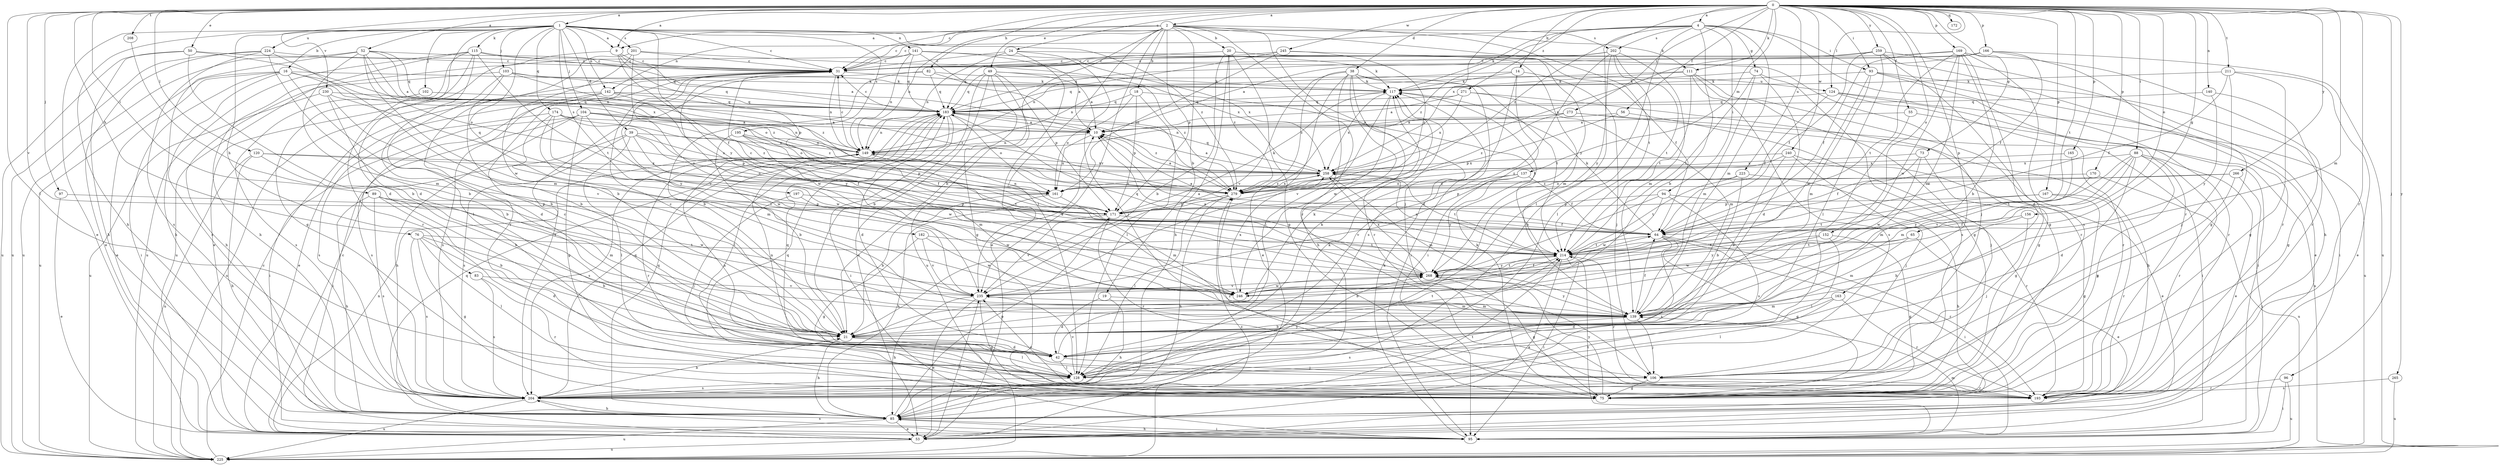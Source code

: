 strict digraph  {
0;
1;
2;
4;
9;
10;
14;
16;
18;
19;
20;
21;
24;
31;
38;
39;
42;
49;
50;
52;
53;
55;
56;
64;
65;
73;
74;
75;
76;
82;
83;
85;
88;
89;
93;
94;
95;
96;
97;
102;
103;
104;
106;
111;
115;
117;
120;
124;
128;
137;
139;
140;
141;
142;
149;
152;
156;
161;
163;
165;
166;
167;
169;
170;
171;
172;
174;
182;
183;
193;
195;
197;
201;
202;
204;
208;
211;
214;
223;
224;
225;
230;
235;
240;
245;
246;
258;
259;
265;
266;
268;
271;
273;
279;
0 -> 1  [label=a];
0 -> 2  [label=a];
0 -> 4  [label=a];
0 -> 9  [label=a];
0 -> 14  [label=b];
0 -> 24  [label=c];
0 -> 31  [label=c];
0 -> 38  [label=d];
0 -> 49  [label=e];
0 -> 50  [label=e];
0 -> 52  [label=e];
0 -> 55  [label=f];
0 -> 56  [label=f];
0 -> 65  [label=g];
0 -> 73  [label=g];
0 -> 76  [label=h];
0 -> 82  [label=h];
0 -> 88  [label=i];
0 -> 89  [label=i];
0 -> 93  [label=i];
0 -> 96  [label=j];
0 -> 97  [label=j];
0 -> 111  [label=k];
0 -> 120  [label=l];
0 -> 124  [label=l];
0 -> 128  [label=l];
0 -> 137  [label=m];
0 -> 139  [label=m];
0 -> 140  [label=n];
0 -> 152  [label=o];
0 -> 156  [label=o];
0 -> 163  [label=p];
0 -> 165  [label=p];
0 -> 166  [label=p];
0 -> 167  [label=p];
0 -> 169  [label=p];
0 -> 170  [label=p];
0 -> 172  [label=q];
0 -> 193  [label=r];
0 -> 208  [label=t];
0 -> 211  [label=t];
0 -> 214  [label=t];
0 -> 223  [label=u];
0 -> 230  [label=v];
0 -> 235  [label=v];
0 -> 240  [label=w];
0 -> 245  [label=w];
0 -> 258  [label=x];
0 -> 259  [label=y];
0 -> 265  [label=y];
0 -> 266  [label=y];
0 -> 271  [label=z];
0 -> 273  [label=z];
0 -> 279  [label=z];
1 -> 9  [label=a];
1 -> 16  [label=b];
1 -> 31  [label=c];
1 -> 39  [label=d];
1 -> 42  [label=d];
1 -> 53  [label=e];
1 -> 83  [label=h];
1 -> 85  [label=h];
1 -> 102  [label=j];
1 -> 103  [label=j];
1 -> 104  [label=j];
1 -> 111  [label=k];
1 -> 115  [label=k];
1 -> 141  [label=n];
1 -> 142  [label=n];
1 -> 174  [label=q];
1 -> 182  [label=q];
1 -> 195  [label=s];
1 -> 197  [label=s];
1 -> 201  [label=s];
1 -> 224  [label=u];
1 -> 268  [label=y];
1 -> 279  [label=z];
2 -> 9  [label=a];
2 -> 18  [label=b];
2 -> 19  [label=b];
2 -> 20  [label=b];
2 -> 21  [label=b];
2 -> 31  [label=c];
2 -> 106  [label=j];
2 -> 128  [label=l];
2 -> 142  [label=n];
2 -> 149  [label=n];
2 -> 171  [label=p];
2 -> 193  [label=r];
2 -> 202  [label=s];
2 -> 214  [label=t];
2 -> 235  [label=v];
2 -> 268  [label=y];
4 -> 21  [label=b];
4 -> 31  [label=c];
4 -> 74  [label=g];
4 -> 85  [label=h];
4 -> 93  [label=i];
4 -> 94  [label=i];
4 -> 117  [label=k];
4 -> 128  [label=l];
4 -> 139  [label=m];
4 -> 193  [label=r];
4 -> 202  [label=s];
4 -> 279  [label=z];
9 -> 31  [label=c];
9 -> 64  [label=f];
9 -> 171  [label=p];
9 -> 183  [label=q];
9 -> 225  [label=u];
10 -> 149  [label=n];
10 -> 161  [label=o];
14 -> 95  [label=i];
14 -> 106  [label=j];
14 -> 117  [label=k];
14 -> 183  [label=q];
14 -> 204  [label=s];
16 -> 21  [label=b];
16 -> 53  [label=e];
16 -> 95  [label=i];
16 -> 117  [label=k];
16 -> 161  [label=o];
16 -> 204  [label=s];
16 -> 225  [label=u];
16 -> 279  [label=z];
18 -> 128  [label=l];
18 -> 161  [label=o];
18 -> 171  [label=p];
18 -> 183  [label=q];
18 -> 214  [label=t];
19 -> 42  [label=d];
19 -> 85  [label=h];
19 -> 139  [label=m];
20 -> 21  [label=b];
20 -> 31  [label=c];
20 -> 64  [label=f];
20 -> 75  [label=g];
20 -> 85  [label=h];
20 -> 139  [label=m];
20 -> 279  [label=z];
21 -> 31  [label=c];
21 -> 42  [label=d];
21 -> 85  [label=h];
21 -> 117  [label=k];
21 -> 128  [label=l];
21 -> 214  [label=t];
24 -> 31  [label=c];
24 -> 53  [label=e];
24 -> 106  [label=j];
24 -> 117  [label=k];
24 -> 149  [label=n];
31 -> 117  [label=k];
31 -> 149  [label=n];
31 -> 235  [label=v];
31 -> 246  [label=w];
38 -> 53  [label=e];
38 -> 85  [label=h];
38 -> 95  [label=i];
38 -> 117  [label=k];
38 -> 128  [label=l];
38 -> 193  [label=r];
38 -> 214  [label=t];
38 -> 235  [label=v];
38 -> 279  [label=z];
39 -> 64  [label=f];
39 -> 95  [label=i];
39 -> 128  [label=l];
39 -> 149  [label=n];
39 -> 204  [label=s];
39 -> 246  [label=w];
39 -> 258  [label=x];
42 -> 31  [label=c];
42 -> 106  [label=j];
42 -> 117  [label=k];
42 -> 128  [label=l];
42 -> 149  [label=n];
49 -> 10  [label=a];
49 -> 21  [label=b];
49 -> 53  [label=e];
49 -> 75  [label=g];
49 -> 117  [label=k];
49 -> 171  [label=p];
49 -> 183  [label=q];
49 -> 225  [label=u];
50 -> 21  [label=b];
50 -> 31  [label=c];
50 -> 85  [label=h];
50 -> 225  [label=u];
50 -> 258  [label=x];
52 -> 10  [label=a];
52 -> 31  [label=c];
52 -> 85  [label=h];
52 -> 139  [label=m];
52 -> 149  [label=n];
52 -> 161  [label=o];
52 -> 183  [label=q];
52 -> 225  [label=u];
52 -> 246  [label=w];
53 -> 31  [label=c];
53 -> 149  [label=n];
53 -> 183  [label=q];
53 -> 225  [label=u];
53 -> 235  [label=v];
55 -> 10  [label=a];
55 -> 128  [label=l];
55 -> 225  [label=u];
56 -> 10  [label=a];
56 -> 106  [label=j];
56 -> 171  [label=p];
64 -> 10  [label=a];
64 -> 31  [label=c];
64 -> 75  [label=g];
64 -> 95  [label=i];
64 -> 117  [label=k];
64 -> 193  [label=r];
64 -> 204  [label=s];
64 -> 214  [label=t];
65 -> 53  [label=e];
65 -> 139  [label=m];
65 -> 214  [label=t];
65 -> 268  [label=y];
73 -> 64  [label=f];
73 -> 75  [label=g];
73 -> 246  [label=w];
73 -> 258  [label=x];
74 -> 42  [label=d];
74 -> 117  [label=k];
74 -> 139  [label=m];
74 -> 204  [label=s];
74 -> 214  [label=t];
75 -> 117  [label=k];
75 -> 183  [label=q];
75 -> 268  [label=y];
75 -> 279  [label=z];
76 -> 21  [label=b];
76 -> 42  [label=d];
76 -> 75  [label=g];
76 -> 128  [label=l];
76 -> 204  [label=s];
76 -> 214  [label=t];
82 -> 21  [label=b];
82 -> 183  [label=q];
82 -> 204  [label=s];
82 -> 279  [label=z];
82 -> 124  [label=u];
83 -> 193  [label=r];
83 -> 204  [label=s];
83 -> 235  [label=v];
85 -> 53  [label=e];
85 -> 95  [label=i];
85 -> 171  [label=p];
85 -> 183  [label=q];
85 -> 214  [label=t];
85 -> 225  [label=u];
88 -> 42  [label=d];
88 -> 53  [label=e];
88 -> 75  [label=g];
88 -> 139  [label=m];
88 -> 193  [label=r];
88 -> 214  [label=t];
88 -> 235  [label=v];
88 -> 258  [label=x];
89 -> 21  [label=b];
89 -> 85  [label=h];
89 -> 139  [label=m];
89 -> 171  [label=p];
89 -> 204  [label=s];
89 -> 246  [label=w];
93 -> 53  [label=e];
93 -> 95  [label=i];
93 -> 117  [label=k];
93 -> 139  [label=m];
93 -> 193  [label=r];
93 -> 246  [label=w];
94 -> 85  [label=h];
94 -> 171  [label=p];
94 -> 204  [label=s];
94 -> 246  [label=w];
94 -> 268  [label=y];
95 -> 85  [label=h];
95 -> 117  [label=k];
95 -> 139  [label=m];
95 -> 204  [label=s];
95 -> 214  [label=t];
96 -> 95  [label=i];
96 -> 193  [label=r];
96 -> 225  [label=u];
97 -> 53  [label=e];
97 -> 171  [label=p];
102 -> 183  [label=q];
102 -> 204  [label=s];
103 -> 21  [label=b];
103 -> 42  [label=d];
103 -> 85  [label=h];
103 -> 117  [label=k];
103 -> 183  [label=q];
103 -> 279  [label=z];
104 -> 10  [label=a];
104 -> 75  [label=g];
104 -> 85  [label=h];
104 -> 95  [label=i];
104 -> 149  [label=n];
104 -> 161  [label=o];
104 -> 204  [label=s];
104 -> 246  [label=w];
104 -> 279  [label=z];
106 -> 75  [label=g];
106 -> 149  [label=n];
106 -> 193  [label=r];
111 -> 75  [label=g];
111 -> 117  [label=k];
111 -> 149  [label=n];
111 -> 193  [label=r];
111 -> 204  [label=s];
111 -> 214  [label=t];
115 -> 10  [label=a];
115 -> 31  [label=c];
115 -> 75  [label=g];
115 -> 85  [label=h];
115 -> 128  [label=l];
115 -> 193  [label=r];
115 -> 214  [label=t];
115 -> 225  [label=u];
117 -> 183  [label=q];
117 -> 235  [label=v];
117 -> 246  [label=w];
117 -> 258  [label=x];
120 -> 21  [label=b];
120 -> 85  [label=h];
120 -> 161  [label=o];
120 -> 225  [label=u];
120 -> 258  [label=x];
124 -> 64  [label=f];
124 -> 95  [label=i];
124 -> 183  [label=q];
124 -> 193  [label=r];
124 -> 225  [label=u];
128 -> 183  [label=q];
128 -> 204  [label=s];
128 -> 235  [label=v];
128 -> 268  [label=y];
137 -> 64  [label=f];
137 -> 171  [label=p];
137 -> 235  [label=v];
137 -> 268  [label=y];
137 -> 279  [label=z];
139 -> 21  [label=b];
139 -> 64  [label=f];
139 -> 106  [label=j];
139 -> 204  [label=s];
139 -> 268  [label=y];
140 -> 75  [label=g];
140 -> 183  [label=q];
140 -> 268  [label=y];
141 -> 10  [label=a];
141 -> 31  [label=c];
141 -> 53  [label=e];
141 -> 149  [label=n];
141 -> 183  [label=q];
141 -> 258  [label=x];
141 -> 279  [label=z];
142 -> 53  [label=e];
142 -> 183  [label=q];
142 -> 204  [label=s];
142 -> 225  [label=u];
142 -> 268  [label=y];
142 -> 279  [label=z];
149 -> 31  [label=c];
149 -> 193  [label=r];
149 -> 204  [label=s];
149 -> 214  [label=t];
149 -> 258  [label=x];
152 -> 75  [label=g];
152 -> 128  [label=l];
152 -> 214  [label=t];
152 -> 246  [label=w];
156 -> 21  [label=b];
156 -> 64  [label=f];
156 -> 106  [label=j];
161 -> 21  [label=b];
161 -> 85  [label=h];
161 -> 139  [label=m];
163 -> 42  [label=d];
163 -> 128  [label=l];
163 -> 139  [label=m];
163 -> 193  [label=r];
165 -> 139  [label=m];
165 -> 258  [label=x];
166 -> 10  [label=a];
166 -> 31  [label=c];
166 -> 64  [label=f];
166 -> 75  [label=g];
166 -> 183  [label=q];
166 -> 225  [label=u];
167 -> 75  [label=g];
167 -> 171  [label=p];
167 -> 193  [label=r];
167 -> 214  [label=t];
169 -> 21  [label=b];
169 -> 31  [label=c];
169 -> 42  [label=d];
169 -> 64  [label=f];
169 -> 139  [label=m];
169 -> 193  [label=r];
169 -> 204  [label=s];
169 -> 214  [label=t];
169 -> 246  [label=w];
170 -> 225  [label=u];
170 -> 268  [label=y];
170 -> 279  [label=z];
171 -> 64  [label=f];
171 -> 117  [label=k];
171 -> 149  [label=n];
171 -> 193  [label=r];
171 -> 235  [label=v];
174 -> 10  [label=a];
174 -> 139  [label=m];
174 -> 171  [label=p];
174 -> 204  [label=s];
174 -> 235  [label=v];
174 -> 246  [label=w];
174 -> 279  [label=z];
182 -> 75  [label=g];
182 -> 214  [label=t];
182 -> 235  [label=v];
182 -> 246  [label=w];
183 -> 10  [label=a];
183 -> 31  [label=c];
183 -> 42  [label=d];
183 -> 95  [label=i];
183 -> 128  [label=l];
183 -> 149  [label=n];
183 -> 161  [label=o];
183 -> 279  [label=z];
193 -> 235  [label=v];
195 -> 21  [label=b];
195 -> 64  [label=f];
195 -> 139  [label=m];
195 -> 149  [label=n];
195 -> 171  [label=p];
197 -> 106  [label=j];
197 -> 171  [label=p];
197 -> 246  [label=w];
201 -> 21  [label=b];
201 -> 31  [label=c];
201 -> 193  [label=r];
201 -> 258  [label=x];
201 -> 268  [label=y];
202 -> 31  [label=c];
202 -> 42  [label=d];
202 -> 128  [label=l];
202 -> 139  [label=m];
202 -> 183  [label=q];
202 -> 214  [label=t];
202 -> 268  [label=y];
204 -> 21  [label=b];
204 -> 85  [label=h];
204 -> 117  [label=k];
204 -> 183  [label=q];
204 -> 225  [label=u];
208 -> 42  [label=d];
211 -> 53  [label=e];
211 -> 64  [label=f];
211 -> 75  [label=g];
211 -> 106  [label=j];
211 -> 117  [label=k];
214 -> 10  [label=a];
214 -> 21  [label=b];
214 -> 53  [label=e];
214 -> 95  [label=i];
214 -> 193  [label=r];
214 -> 258  [label=x];
214 -> 268  [label=y];
223 -> 21  [label=b];
223 -> 161  [label=o];
223 -> 193  [label=r];
223 -> 214  [label=t];
224 -> 21  [label=b];
224 -> 31  [label=c];
224 -> 53  [label=e];
224 -> 139  [label=m];
224 -> 204  [label=s];
224 -> 225  [label=u];
225 -> 31  [label=c];
225 -> 279  [label=z];
230 -> 21  [label=b];
230 -> 183  [label=q];
230 -> 225  [label=u];
230 -> 235  [label=v];
230 -> 268  [label=y];
235 -> 10  [label=a];
235 -> 53  [label=e];
235 -> 75  [label=g];
235 -> 85  [label=h];
235 -> 139  [label=m];
240 -> 21  [label=b];
240 -> 53  [label=e];
240 -> 106  [label=j];
240 -> 258  [label=x];
240 -> 279  [label=z];
245 -> 31  [label=c];
245 -> 106  [label=j];
245 -> 149  [label=n];
245 -> 161  [label=o];
245 -> 279  [label=z];
246 -> 64  [label=f];
246 -> 258  [label=x];
258 -> 10  [label=a];
258 -> 139  [label=m];
258 -> 161  [label=o];
258 -> 183  [label=q];
258 -> 214  [label=t];
258 -> 279  [label=z];
259 -> 31  [label=c];
259 -> 64  [label=f];
259 -> 75  [label=g];
259 -> 85  [label=h];
259 -> 128  [label=l];
259 -> 193  [label=r];
259 -> 258  [label=x];
265 -> 204  [label=s];
265 -> 225  [label=u];
266 -> 95  [label=i];
266 -> 106  [label=j];
266 -> 161  [label=o];
266 -> 279  [label=z];
268 -> 10  [label=a];
268 -> 75  [label=g];
268 -> 183  [label=q];
268 -> 214  [label=t];
268 -> 235  [label=v];
268 -> 246  [label=w];
268 -> 258  [label=x];
271 -> 10  [label=a];
271 -> 75  [label=g];
271 -> 139  [label=m];
271 -> 183  [label=q];
271 -> 258  [label=x];
273 -> 10  [label=a];
273 -> 85  [label=h];
273 -> 95  [label=i];
273 -> 149  [label=n];
273 -> 279  [label=z];
279 -> 10  [label=a];
279 -> 85  [label=h];
279 -> 128  [label=l];
279 -> 171  [label=p];
279 -> 258  [label=x];
}
